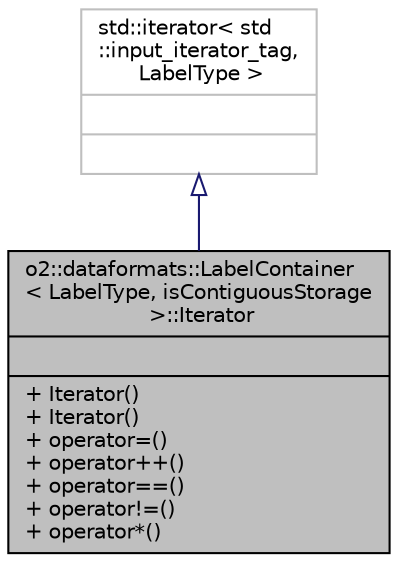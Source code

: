 digraph "o2::dataformats::LabelContainer&lt; LabelType, isContiguousStorage &gt;::Iterator"
{
 // INTERACTIVE_SVG=YES
  bgcolor="transparent";
  edge [fontname="Helvetica",fontsize="10",labelfontname="Helvetica",labelfontsize="10"];
  node [fontname="Helvetica",fontsize="10",shape=record];
  Node1 [label="{o2::dataformats::LabelContainer\l\< LabelType, isContiguousStorage\l \>::Iterator\n||+ Iterator()\l+ Iterator()\l+ operator=()\l+ operator++()\l+ operator==()\l+ operator!=()\l+ operator*()\l}",height=0.2,width=0.4,color="black", fillcolor="grey75", style="filled", fontcolor="black"];
  Node2 -> Node1 [dir="back",color="midnightblue",fontsize="10",style="solid",arrowtail="onormal",fontname="Helvetica"];
  Node2 [label="{std::iterator\< std\l::input_iterator_tag,\l LabelType \>\n||}",height=0.2,width=0.4,color="grey75"];
}
